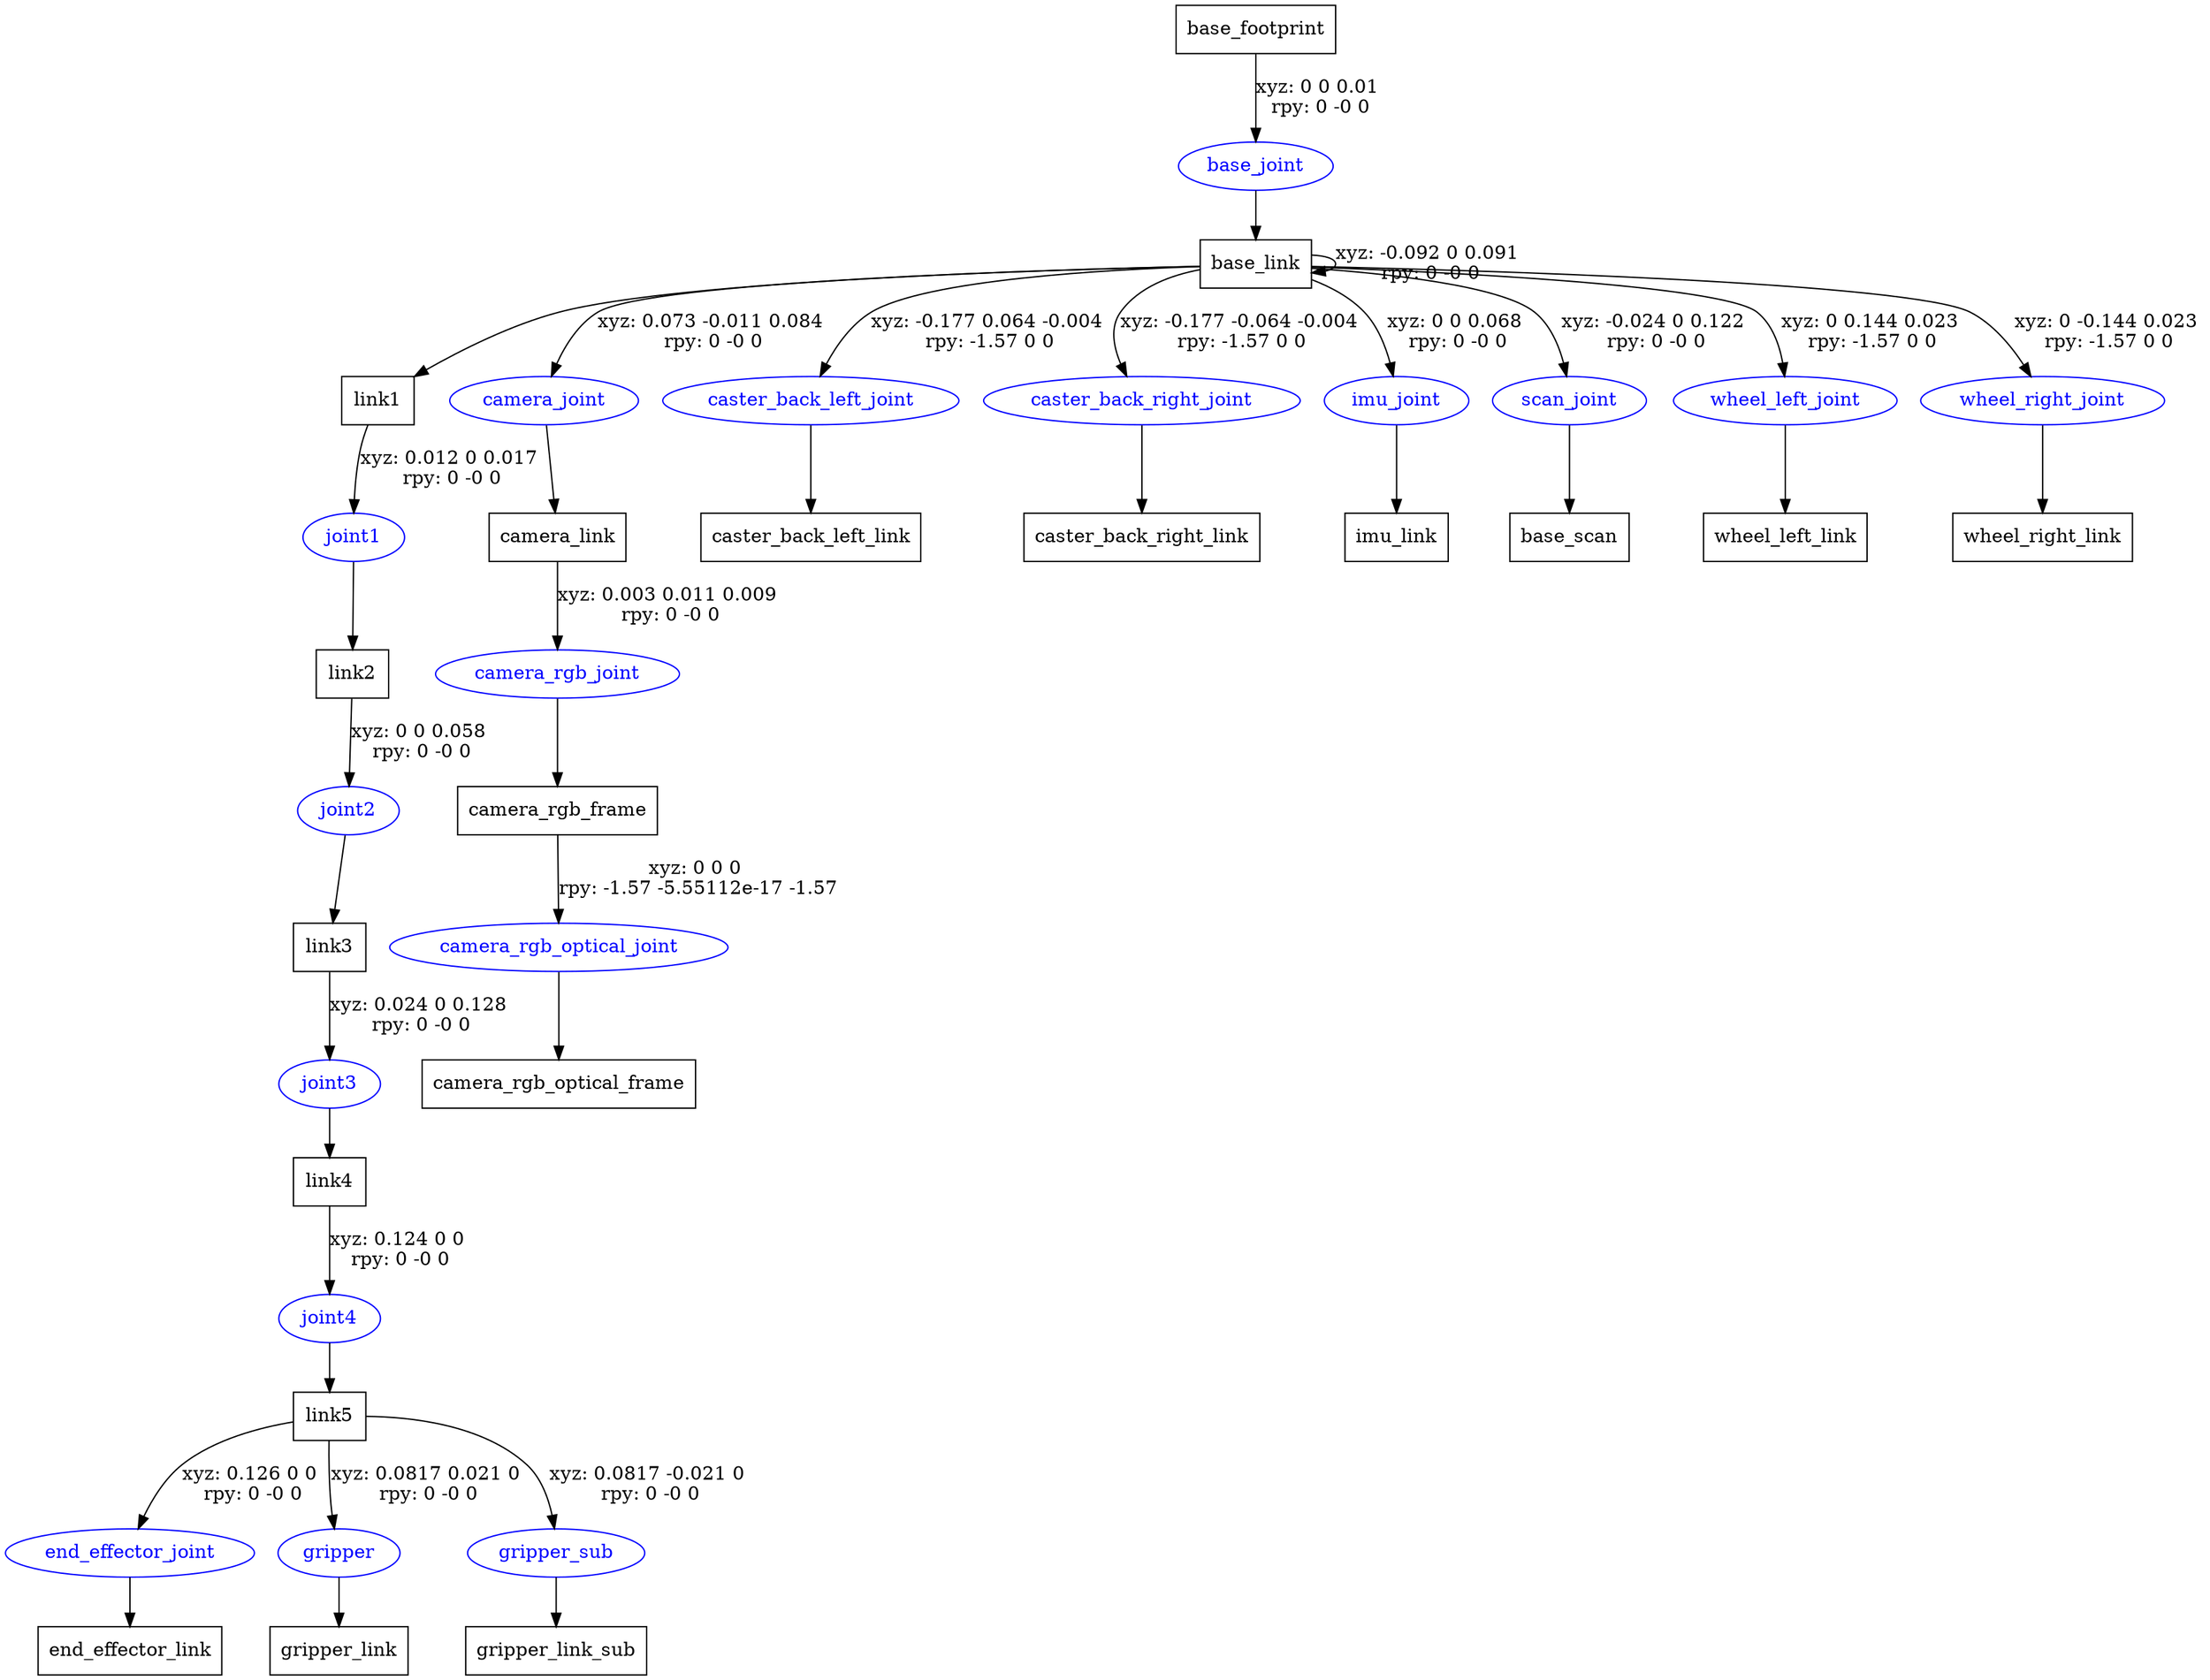 digraph G {
node [shape=box];
"base_footprint" [label="base_footprint"];
"base_link" [label="base_link"];
"link1" [label="link1"];
"link2" [label="link2"];
"link3" [label="link3"];
"link4" [label="link4"];
"link5" [label="link5"];
"end_effector_link" [label="end_effector_link"];
"gripper_link" [label="gripper_link"];
"gripper_link_sub" [label="gripper_link_sub"];
"camera_link" [label="camera_link"];
"camera_rgb_frame" [label="camera_rgb_frame"];
"camera_rgb_optical_frame" [label="camera_rgb_optical_frame"];
"caster_back_left_link" [label="caster_back_left_link"];
"caster_back_right_link" [label="caster_back_right_link"];
"imu_link" [label="imu_link"];
"base_scan" [label="base_scan"];
"wheel_left_link" [label="wheel_left_link"];
"wheel_right_link" [label="wheel_right_link"];
node [shape=ellipse, color=blue, fontcolor=blue];
"base_footprint" -> "base_joint" [label="xyz: 0 0 0.01 \nrpy: 0 -0 0"]
"base_joint" -> "base_link"
"base_link" -> "base_link" [label="xyz: -0.092 0 0.091 \nrpy: 0 -0 0"]
"base_link" -> "link1"
"link1" -> "joint1" [label="xyz: 0.012 0 0.017 \nrpy: 0 -0 0"]
"joint1" -> "link2"
"link2" -> "joint2" [label="xyz: 0 0 0.058 \nrpy: 0 -0 0"]
"joint2" -> "link3"
"link3" -> "joint3" [label="xyz: 0.024 0 0.128 \nrpy: 0 -0 0"]
"joint3" -> "link4"
"link4" -> "joint4" [label="xyz: 0.124 0 0 \nrpy: 0 -0 0"]
"joint4" -> "link5"
"link5" -> "end_effector_joint" [label="xyz: 0.126 0 0 \nrpy: 0 -0 0"]
"end_effector_joint" -> "end_effector_link"
"link5" -> "gripper" [label="xyz: 0.0817 0.021 0 \nrpy: 0 -0 0"]
"gripper" -> "gripper_link"
"link5" -> "gripper_sub" [label="xyz: 0.0817 -0.021 0 \nrpy: 0 -0 0"]
"gripper_sub" -> "gripper_link_sub"
"base_link" -> "camera_joint" [label="xyz: 0.073 -0.011 0.084 \nrpy: 0 -0 0"]
"camera_joint" -> "camera_link"
"camera_link" -> "camera_rgb_joint" [label="xyz: 0.003 0.011 0.009 \nrpy: 0 -0 0"]
"camera_rgb_joint" -> "camera_rgb_frame"
"camera_rgb_frame" -> "camera_rgb_optical_joint" [label="xyz: 0 0 0 \nrpy: -1.57 -5.55112e-17 -1.57"]
"camera_rgb_optical_joint" -> "camera_rgb_optical_frame"
"base_link" -> "caster_back_left_joint" [label="xyz: -0.177 0.064 -0.004 \nrpy: -1.57 0 0"]
"caster_back_left_joint" -> "caster_back_left_link"
"base_link" -> "caster_back_right_joint" [label="xyz: -0.177 -0.064 -0.004 \nrpy: -1.57 0 0"]
"caster_back_right_joint" -> "caster_back_right_link"
"base_link" -> "imu_joint" [label="xyz: 0 0 0.068 \nrpy: 0 -0 0"]
"imu_joint" -> "imu_link"
"base_link" -> "scan_joint" [label="xyz: -0.024 0 0.122 \nrpy: 0 -0 0"]
"scan_joint" -> "base_scan"
"base_link" -> "wheel_left_joint" [label="xyz: 0 0.144 0.023 \nrpy: -1.57 0 0"]
"wheel_left_joint" -> "wheel_left_link"
"base_link" -> "wheel_right_joint" [label="xyz: 0 -0.144 0.023 \nrpy: -1.57 0 0"]
"wheel_right_joint" -> "wheel_right_link"
}
